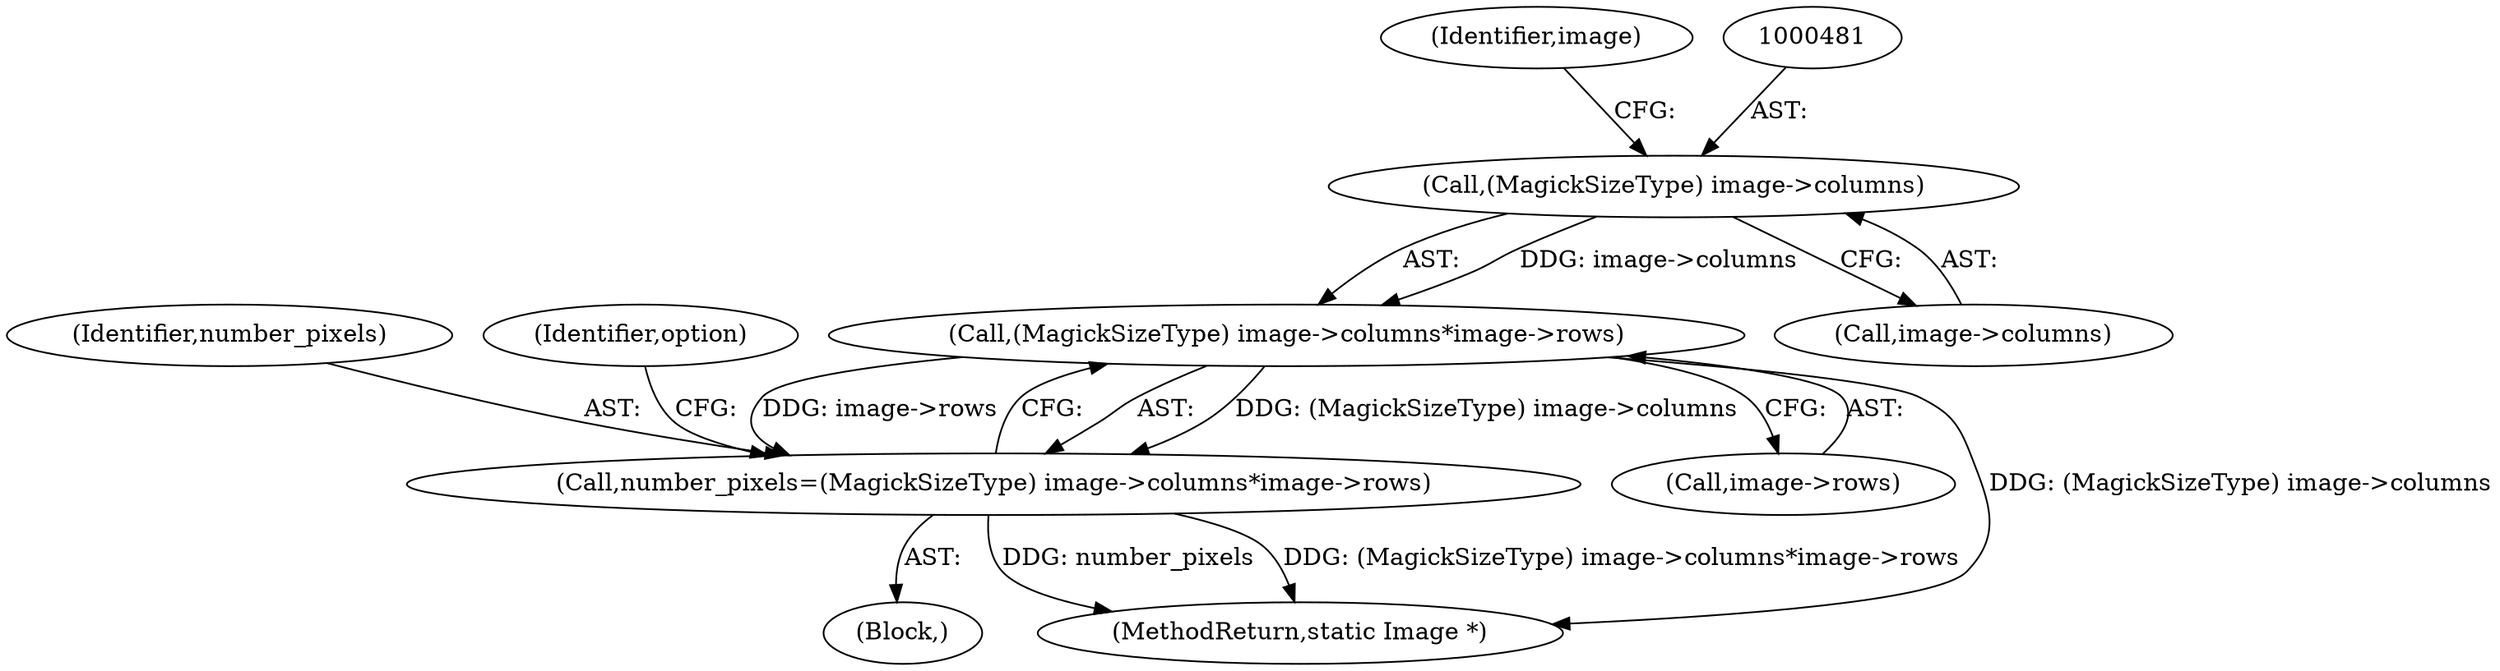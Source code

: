 digraph "0_ImageMagick_58cf5bf4fade82e3b510e8f3463a967278a3e410@pointer" {
"1000479" [label="(Call,(MagickSizeType) image->columns*image->rows)"];
"1000480" [label="(Call,(MagickSizeType) image->columns)"];
"1000477" [label="(Call,number_pixels=(MagickSizeType) image->columns*image->rows)"];
"1000485" [label="(Call,image->rows)"];
"1000482" [label="(Call,image->columns)"];
"1000478" [label="(Identifier,number_pixels)"];
"1000486" [label="(Identifier,image)"];
"1000479" [label="(Call,(MagickSizeType) image->columns*image->rows)"];
"1001853" [label="(MethodReturn,static Image *)"];
"1000489" [label="(Identifier,option)"];
"1000110" [label="(Block,)"];
"1000477" [label="(Call,number_pixels=(MagickSizeType) image->columns*image->rows)"];
"1000480" [label="(Call,(MagickSizeType) image->columns)"];
"1000479" -> "1000477"  [label="AST: "];
"1000479" -> "1000485"  [label="CFG: "];
"1000480" -> "1000479"  [label="AST: "];
"1000485" -> "1000479"  [label="AST: "];
"1000477" -> "1000479"  [label="CFG: "];
"1000479" -> "1001853"  [label="DDG: (MagickSizeType) image->columns"];
"1000479" -> "1000477"  [label="DDG: (MagickSizeType) image->columns"];
"1000479" -> "1000477"  [label="DDG: image->rows"];
"1000480" -> "1000479"  [label="DDG: image->columns"];
"1000480" -> "1000482"  [label="CFG: "];
"1000481" -> "1000480"  [label="AST: "];
"1000482" -> "1000480"  [label="AST: "];
"1000486" -> "1000480"  [label="CFG: "];
"1000477" -> "1000110"  [label="AST: "];
"1000478" -> "1000477"  [label="AST: "];
"1000489" -> "1000477"  [label="CFG: "];
"1000477" -> "1001853"  [label="DDG: (MagickSizeType) image->columns*image->rows"];
"1000477" -> "1001853"  [label="DDG: number_pixels"];
}
